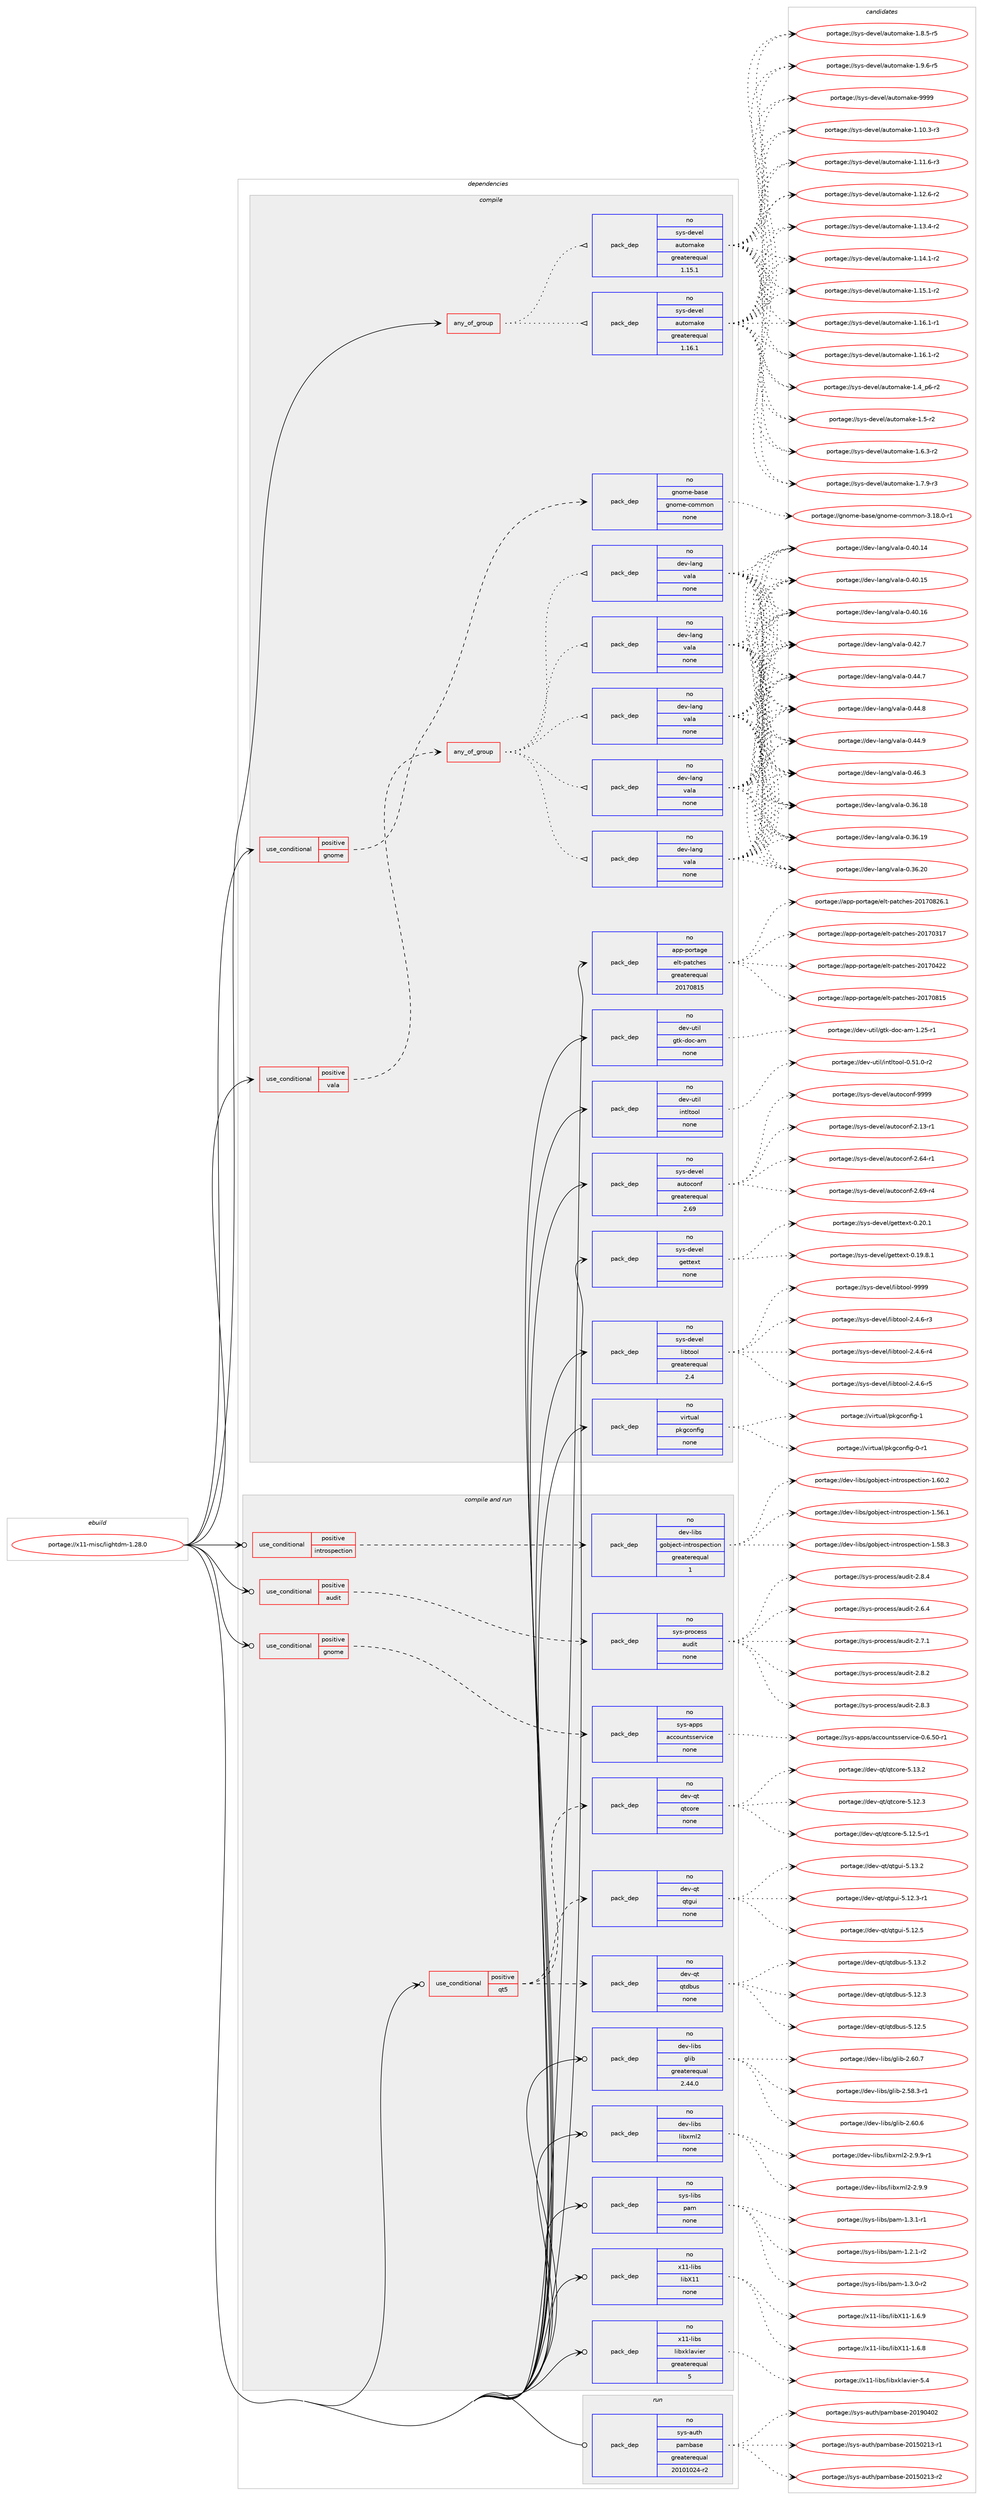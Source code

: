 digraph prolog {

# *************
# Graph options
# *************

newrank=true;
concentrate=true;
compound=true;
graph [rankdir=LR,fontname=Helvetica,fontsize=10,ranksep=1.5];#, ranksep=2.5, nodesep=0.2];
edge  [arrowhead=vee];
node  [fontname=Helvetica,fontsize=10];

# **********
# The ebuild
# **********

subgraph cluster_leftcol {
color=gray;
rank=same;
label=<<i>ebuild</i>>;
id [label="portage://x11-misc/lightdm-1.28.0", color=red, width=4, href="../x11-misc/lightdm-1.28.0.svg"];
}

# ****************
# The dependencies
# ****************

subgraph cluster_midcol {
color=gray;
label=<<i>dependencies</i>>;
subgraph cluster_compile {
fillcolor="#eeeeee";
style=filled;
label=<<i>compile</i>>;
subgraph any7865 {
dependency452770 [label=<<TABLE BORDER="0" CELLBORDER="1" CELLSPACING="0" CELLPADDING="4"><TR><TD CELLPADDING="10">any_of_group</TD></TR></TABLE>>, shape=none, color=red];subgraph pack336244 {
dependency452771 [label=<<TABLE BORDER="0" CELLBORDER="1" CELLSPACING="0" CELLPADDING="4" WIDTH="220"><TR><TD ROWSPAN="6" CELLPADDING="30">pack_dep</TD></TR><TR><TD WIDTH="110">no</TD></TR><TR><TD>sys-devel</TD></TR><TR><TD>automake</TD></TR><TR><TD>greaterequal</TD></TR><TR><TD>1.16.1</TD></TR></TABLE>>, shape=none, color=blue];
}
dependency452770:e -> dependency452771:w [weight=20,style="dotted",arrowhead="oinv"];
subgraph pack336245 {
dependency452772 [label=<<TABLE BORDER="0" CELLBORDER="1" CELLSPACING="0" CELLPADDING="4" WIDTH="220"><TR><TD ROWSPAN="6" CELLPADDING="30">pack_dep</TD></TR><TR><TD WIDTH="110">no</TD></TR><TR><TD>sys-devel</TD></TR><TR><TD>automake</TD></TR><TR><TD>greaterequal</TD></TR><TR><TD>1.15.1</TD></TR></TABLE>>, shape=none, color=blue];
}
dependency452770:e -> dependency452772:w [weight=20,style="dotted",arrowhead="oinv"];
}
id:e -> dependency452770:w [weight=20,style="solid",arrowhead="vee"];
subgraph cond108370 {
dependency452773 [label=<<TABLE BORDER="0" CELLBORDER="1" CELLSPACING="0" CELLPADDING="4"><TR><TD ROWSPAN="3" CELLPADDING="10">use_conditional</TD></TR><TR><TD>positive</TD></TR><TR><TD>gnome</TD></TR></TABLE>>, shape=none, color=red];
subgraph pack336246 {
dependency452774 [label=<<TABLE BORDER="0" CELLBORDER="1" CELLSPACING="0" CELLPADDING="4" WIDTH="220"><TR><TD ROWSPAN="6" CELLPADDING="30">pack_dep</TD></TR><TR><TD WIDTH="110">no</TD></TR><TR><TD>gnome-base</TD></TR><TR><TD>gnome-common</TD></TR><TR><TD>none</TD></TR><TR><TD></TD></TR></TABLE>>, shape=none, color=blue];
}
dependency452773:e -> dependency452774:w [weight=20,style="dashed",arrowhead="vee"];
}
id:e -> dependency452773:w [weight=20,style="solid",arrowhead="vee"];
subgraph cond108371 {
dependency452775 [label=<<TABLE BORDER="0" CELLBORDER="1" CELLSPACING="0" CELLPADDING="4"><TR><TD ROWSPAN="3" CELLPADDING="10">use_conditional</TD></TR><TR><TD>positive</TD></TR><TR><TD>vala</TD></TR></TABLE>>, shape=none, color=red];
subgraph any7866 {
dependency452776 [label=<<TABLE BORDER="0" CELLBORDER="1" CELLSPACING="0" CELLPADDING="4"><TR><TD CELLPADDING="10">any_of_group</TD></TR></TABLE>>, shape=none, color=red];subgraph pack336247 {
dependency452777 [label=<<TABLE BORDER="0" CELLBORDER="1" CELLSPACING="0" CELLPADDING="4" WIDTH="220"><TR><TD ROWSPAN="6" CELLPADDING="30">pack_dep</TD></TR><TR><TD WIDTH="110">no</TD></TR><TR><TD>dev-lang</TD></TR><TR><TD>vala</TD></TR><TR><TD>none</TD></TR><TR><TD></TD></TR></TABLE>>, shape=none, color=blue];
}
dependency452776:e -> dependency452777:w [weight=20,style="dotted",arrowhead="oinv"];
subgraph pack336248 {
dependency452778 [label=<<TABLE BORDER="0" CELLBORDER="1" CELLSPACING="0" CELLPADDING="4" WIDTH="220"><TR><TD ROWSPAN="6" CELLPADDING="30">pack_dep</TD></TR><TR><TD WIDTH="110">no</TD></TR><TR><TD>dev-lang</TD></TR><TR><TD>vala</TD></TR><TR><TD>none</TD></TR><TR><TD></TD></TR></TABLE>>, shape=none, color=blue];
}
dependency452776:e -> dependency452778:w [weight=20,style="dotted",arrowhead="oinv"];
subgraph pack336249 {
dependency452779 [label=<<TABLE BORDER="0" CELLBORDER="1" CELLSPACING="0" CELLPADDING="4" WIDTH="220"><TR><TD ROWSPAN="6" CELLPADDING="30">pack_dep</TD></TR><TR><TD WIDTH="110">no</TD></TR><TR><TD>dev-lang</TD></TR><TR><TD>vala</TD></TR><TR><TD>none</TD></TR><TR><TD></TD></TR></TABLE>>, shape=none, color=blue];
}
dependency452776:e -> dependency452779:w [weight=20,style="dotted",arrowhead="oinv"];
subgraph pack336250 {
dependency452780 [label=<<TABLE BORDER="0" CELLBORDER="1" CELLSPACING="0" CELLPADDING="4" WIDTH="220"><TR><TD ROWSPAN="6" CELLPADDING="30">pack_dep</TD></TR><TR><TD WIDTH="110">no</TD></TR><TR><TD>dev-lang</TD></TR><TR><TD>vala</TD></TR><TR><TD>none</TD></TR><TR><TD></TD></TR></TABLE>>, shape=none, color=blue];
}
dependency452776:e -> dependency452780:w [weight=20,style="dotted",arrowhead="oinv"];
subgraph pack336251 {
dependency452781 [label=<<TABLE BORDER="0" CELLBORDER="1" CELLSPACING="0" CELLPADDING="4" WIDTH="220"><TR><TD ROWSPAN="6" CELLPADDING="30">pack_dep</TD></TR><TR><TD WIDTH="110">no</TD></TR><TR><TD>dev-lang</TD></TR><TR><TD>vala</TD></TR><TR><TD>none</TD></TR><TR><TD></TD></TR></TABLE>>, shape=none, color=blue];
}
dependency452776:e -> dependency452781:w [weight=20,style="dotted",arrowhead="oinv"];
}
dependency452775:e -> dependency452776:w [weight=20,style="dashed",arrowhead="vee"];
}
id:e -> dependency452775:w [weight=20,style="solid",arrowhead="vee"];
subgraph pack336252 {
dependency452782 [label=<<TABLE BORDER="0" CELLBORDER="1" CELLSPACING="0" CELLPADDING="4" WIDTH="220"><TR><TD ROWSPAN="6" CELLPADDING="30">pack_dep</TD></TR><TR><TD WIDTH="110">no</TD></TR><TR><TD>app-portage</TD></TR><TR><TD>elt-patches</TD></TR><TR><TD>greaterequal</TD></TR><TR><TD>20170815</TD></TR></TABLE>>, shape=none, color=blue];
}
id:e -> dependency452782:w [weight=20,style="solid",arrowhead="vee"];
subgraph pack336253 {
dependency452783 [label=<<TABLE BORDER="0" CELLBORDER="1" CELLSPACING="0" CELLPADDING="4" WIDTH="220"><TR><TD ROWSPAN="6" CELLPADDING="30">pack_dep</TD></TR><TR><TD WIDTH="110">no</TD></TR><TR><TD>dev-util</TD></TR><TR><TD>gtk-doc-am</TD></TR><TR><TD>none</TD></TR><TR><TD></TD></TR></TABLE>>, shape=none, color=blue];
}
id:e -> dependency452783:w [weight=20,style="solid",arrowhead="vee"];
subgraph pack336254 {
dependency452784 [label=<<TABLE BORDER="0" CELLBORDER="1" CELLSPACING="0" CELLPADDING="4" WIDTH="220"><TR><TD ROWSPAN="6" CELLPADDING="30">pack_dep</TD></TR><TR><TD WIDTH="110">no</TD></TR><TR><TD>dev-util</TD></TR><TR><TD>intltool</TD></TR><TR><TD>none</TD></TR><TR><TD></TD></TR></TABLE>>, shape=none, color=blue];
}
id:e -> dependency452784:w [weight=20,style="solid",arrowhead="vee"];
subgraph pack336255 {
dependency452785 [label=<<TABLE BORDER="0" CELLBORDER="1" CELLSPACING="0" CELLPADDING="4" WIDTH="220"><TR><TD ROWSPAN="6" CELLPADDING="30">pack_dep</TD></TR><TR><TD WIDTH="110">no</TD></TR><TR><TD>sys-devel</TD></TR><TR><TD>autoconf</TD></TR><TR><TD>greaterequal</TD></TR><TR><TD>2.69</TD></TR></TABLE>>, shape=none, color=blue];
}
id:e -> dependency452785:w [weight=20,style="solid",arrowhead="vee"];
subgraph pack336256 {
dependency452786 [label=<<TABLE BORDER="0" CELLBORDER="1" CELLSPACING="0" CELLPADDING="4" WIDTH="220"><TR><TD ROWSPAN="6" CELLPADDING="30">pack_dep</TD></TR><TR><TD WIDTH="110">no</TD></TR><TR><TD>sys-devel</TD></TR><TR><TD>gettext</TD></TR><TR><TD>none</TD></TR><TR><TD></TD></TR></TABLE>>, shape=none, color=blue];
}
id:e -> dependency452786:w [weight=20,style="solid",arrowhead="vee"];
subgraph pack336257 {
dependency452787 [label=<<TABLE BORDER="0" CELLBORDER="1" CELLSPACING="0" CELLPADDING="4" WIDTH="220"><TR><TD ROWSPAN="6" CELLPADDING="30">pack_dep</TD></TR><TR><TD WIDTH="110">no</TD></TR><TR><TD>sys-devel</TD></TR><TR><TD>libtool</TD></TR><TR><TD>greaterequal</TD></TR><TR><TD>2.4</TD></TR></TABLE>>, shape=none, color=blue];
}
id:e -> dependency452787:w [weight=20,style="solid",arrowhead="vee"];
subgraph pack336258 {
dependency452788 [label=<<TABLE BORDER="0" CELLBORDER="1" CELLSPACING="0" CELLPADDING="4" WIDTH="220"><TR><TD ROWSPAN="6" CELLPADDING="30">pack_dep</TD></TR><TR><TD WIDTH="110">no</TD></TR><TR><TD>virtual</TD></TR><TR><TD>pkgconfig</TD></TR><TR><TD>none</TD></TR><TR><TD></TD></TR></TABLE>>, shape=none, color=blue];
}
id:e -> dependency452788:w [weight=20,style="solid",arrowhead="vee"];
}
subgraph cluster_compileandrun {
fillcolor="#eeeeee";
style=filled;
label=<<i>compile and run</i>>;
subgraph cond108372 {
dependency452789 [label=<<TABLE BORDER="0" CELLBORDER="1" CELLSPACING="0" CELLPADDING="4"><TR><TD ROWSPAN="3" CELLPADDING="10">use_conditional</TD></TR><TR><TD>positive</TD></TR><TR><TD>audit</TD></TR></TABLE>>, shape=none, color=red];
subgraph pack336259 {
dependency452790 [label=<<TABLE BORDER="0" CELLBORDER="1" CELLSPACING="0" CELLPADDING="4" WIDTH="220"><TR><TD ROWSPAN="6" CELLPADDING="30">pack_dep</TD></TR><TR><TD WIDTH="110">no</TD></TR><TR><TD>sys-process</TD></TR><TR><TD>audit</TD></TR><TR><TD>none</TD></TR><TR><TD></TD></TR></TABLE>>, shape=none, color=blue];
}
dependency452789:e -> dependency452790:w [weight=20,style="dashed",arrowhead="vee"];
}
id:e -> dependency452789:w [weight=20,style="solid",arrowhead="odotvee"];
subgraph cond108373 {
dependency452791 [label=<<TABLE BORDER="0" CELLBORDER="1" CELLSPACING="0" CELLPADDING="4"><TR><TD ROWSPAN="3" CELLPADDING="10">use_conditional</TD></TR><TR><TD>positive</TD></TR><TR><TD>gnome</TD></TR></TABLE>>, shape=none, color=red];
subgraph pack336260 {
dependency452792 [label=<<TABLE BORDER="0" CELLBORDER="1" CELLSPACING="0" CELLPADDING="4" WIDTH="220"><TR><TD ROWSPAN="6" CELLPADDING="30">pack_dep</TD></TR><TR><TD WIDTH="110">no</TD></TR><TR><TD>sys-apps</TD></TR><TR><TD>accountsservice</TD></TR><TR><TD>none</TD></TR><TR><TD></TD></TR></TABLE>>, shape=none, color=blue];
}
dependency452791:e -> dependency452792:w [weight=20,style="dashed",arrowhead="vee"];
}
id:e -> dependency452791:w [weight=20,style="solid",arrowhead="odotvee"];
subgraph cond108374 {
dependency452793 [label=<<TABLE BORDER="0" CELLBORDER="1" CELLSPACING="0" CELLPADDING="4"><TR><TD ROWSPAN="3" CELLPADDING="10">use_conditional</TD></TR><TR><TD>positive</TD></TR><TR><TD>introspection</TD></TR></TABLE>>, shape=none, color=red];
subgraph pack336261 {
dependency452794 [label=<<TABLE BORDER="0" CELLBORDER="1" CELLSPACING="0" CELLPADDING="4" WIDTH="220"><TR><TD ROWSPAN="6" CELLPADDING="30">pack_dep</TD></TR><TR><TD WIDTH="110">no</TD></TR><TR><TD>dev-libs</TD></TR><TR><TD>gobject-introspection</TD></TR><TR><TD>greaterequal</TD></TR><TR><TD>1</TD></TR></TABLE>>, shape=none, color=blue];
}
dependency452793:e -> dependency452794:w [weight=20,style="dashed",arrowhead="vee"];
}
id:e -> dependency452793:w [weight=20,style="solid",arrowhead="odotvee"];
subgraph cond108375 {
dependency452795 [label=<<TABLE BORDER="0" CELLBORDER="1" CELLSPACING="0" CELLPADDING="4"><TR><TD ROWSPAN="3" CELLPADDING="10">use_conditional</TD></TR><TR><TD>positive</TD></TR><TR><TD>qt5</TD></TR></TABLE>>, shape=none, color=red];
subgraph pack336262 {
dependency452796 [label=<<TABLE BORDER="0" CELLBORDER="1" CELLSPACING="0" CELLPADDING="4" WIDTH="220"><TR><TD ROWSPAN="6" CELLPADDING="30">pack_dep</TD></TR><TR><TD WIDTH="110">no</TD></TR><TR><TD>dev-qt</TD></TR><TR><TD>qtcore</TD></TR><TR><TD>none</TD></TR><TR><TD></TD></TR></TABLE>>, shape=none, color=blue];
}
dependency452795:e -> dependency452796:w [weight=20,style="dashed",arrowhead="vee"];
subgraph pack336263 {
dependency452797 [label=<<TABLE BORDER="0" CELLBORDER="1" CELLSPACING="0" CELLPADDING="4" WIDTH="220"><TR><TD ROWSPAN="6" CELLPADDING="30">pack_dep</TD></TR><TR><TD WIDTH="110">no</TD></TR><TR><TD>dev-qt</TD></TR><TR><TD>qtdbus</TD></TR><TR><TD>none</TD></TR><TR><TD></TD></TR></TABLE>>, shape=none, color=blue];
}
dependency452795:e -> dependency452797:w [weight=20,style="dashed",arrowhead="vee"];
subgraph pack336264 {
dependency452798 [label=<<TABLE BORDER="0" CELLBORDER="1" CELLSPACING="0" CELLPADDING="4" WIDTH="220"><TR><TD ROWSPAN="6" CELLPADDING="30">pack_dep</TD></TR><TR><TD WIDTH="110">no</TD></TR><TR><TD>dev-qt</TD></TR><TR><TD>qtgui</TD></TR><TR><TD>none</TD></TR><TR><TD></TD></TR></TABLE>>, shape=none, color=blue];
}
dependency452795:e -> dependency452798:w [weight=20,style="dashed",arrowhead="vee"];
}
id:e -> dependency452795:w [weight=20,style="solid",arrowhead="odotvee"];
subgraph pack336265 {
dependency452799 [label=<<TABLE BORDER="0" CELLBORDER="1" CELLSPACING="0" CELLPADDING="4" WIDTH="220"><TR><TD ROWSPAN="6" CELLPADDING="30">pack_dep</TD></TR><TR><TD WIDTH="110">no</TD></TR><TR><TD>dev-libs</TD></TR><TR><TD>glib</TD></TR><TR><TD>greaterequal</TD></TR><TR><TD>2.44.0</TD></TR></TABLE>>, shape=none, color=blue];
}
id:e -> dependency452799:w [weight=20,style="solid",arrowhead="odotvee"];
subgraph pack336266 {
dependency452800 [label=<<TABLE BORDER="0" CELLBORDER="1" CELLSPACING="0" CELLPADDING="4" WIDTH="220"><TR><TD ROWSPAN="6" CELLPADDING="30">pack_dep</TD></TR><TR><TD WIDTH="110">no</TD></TR><TR><TD>dev-libs</TD></TR><TR><TD>libxml2</TD></TR><TR><TD>none</TD></TR><TR><TD></TD></TR></TABLE>>, shape=none, color=blue];
}
id:e -> dependency452800:w [weight=20,style="solid",arrowhead="odotvee"];
subgraph pack336267 {
dependency452801 [label=<<TABLE BORDER="0" CELLBORDER="1" CELLSPACING="0" CELLPADDING="4" WIDTH="220"><TR><TD ROWSPAN="6" CELLPADDING="30">pack_dep</TD></TR><TR><TD WIDTH="110">no</TD></TR><TR><TD>sys-libs</TD></TR><TR><TD>pam</TD></TR><TR><TD>none</TD></TR><TR><TD></TD></TR></TABLE>>, shape=none, color=blue];
}
id:e -> dependency452801:w [weight=20,style="solid",arrowhead="odotvee"];
subgraph pack336268 {
dependency452802 [label=<<TABLE BORDER="0" CELLBORDER="1" CELLSPACING="0" CELLPADDING="4" WIDTH="220"><TR><TD ROWSPAN="6" CELLPADDING="30">pack_dep</TD></TR><TR><TD WIDTH="110">no</TD></TR><TR><TD>x11-libs</TD></TR><TR><TD>libX11</TD></TR><TR><TD>none</TD></TR><TR><TD></TD></TR></TABLE>>, shape=none, color=blue];
}
id:e -> dependency452802:w [weight=20,style="solid",arrowhead="odotvee"];
subgraph pack336269 {
dependency452803 [label=<<TABLE BORDER="0" CELLBORDER="1" CELLSPACING="0" CELLPADDING="4" WIDTH="220"><TR><TD ROWSPAN="6" CELLPADDING="30">pack_dep</TD></TR><TR><TD WIDTH="110">no</TD></TR><TR><TD>x11-libs</TD></TR><TR><TD>libxklavier</TD></TR><TR><TD>greaterequal</TD></TR><TR><TD>5</TD></TR></TABLE>>, shape=none, color=blue];
}
id:e -> dependency452803:w [weight=20,style="solid",arrowhead="odotvee"];
}
subgraph cluster_run {
fillcolor="#eeeeee";
style=filled;
label=<<i>run</i>>;
subgraph pack336270 {
dependency452804 [label=<<TABLE BORDER="0" CELLBORDER="1" CELLSPACING="0" CELLPADDING="4" WIDTH="220"><TR><TD ROWSPAN="6" CELLPADDING="30">pack_dep</TD></TR><TR><TD WIDTH="110">no</TD></TR><TR><TD>sys-auth</TD></TR><TR><TD>pambase</TD></TR><TR><TD>greaterequal</TD></TR><TR><TD>20101024-r2</TD></TR></TABLE>>, shape=none, color=blue];
}
id:e -> dependency452804:w [weight=20,style="solid",arrowhead="odot"];
}
}

# **************
# The candidates
# **************

subgraph cluster_choices {
rank=same;
color=gray;
label=<<i>candidates</i>>;

subgraph choice336244 {
color=black;
nodesep=1;
choiceportage11512111545100101118101108479711711611110997107101454946494846514511451 [label="portage://sys-devel/automake-1.10.3-r3", color=red, width=4,href="../sys-devel/automake-1.10.3-r3.svg"];
choiceportage11512111545100101118101108479711711611110997107101454946494946544511451 [label="portage://sys-devel/automake-1.11.6-r3", color=red, width=4,href="../sys-devel/automake-1.11.6-r3.svg"];
choiceportage11512111545100101118101108479711711611110997107101454946495046544511450 [label="portage://sys-devel/automake-1.12.6-r2", color=red, width=4,href="../sys-devel/automake-1.12.6-r2.svg"];
choiceportage11512111545100101118101108479711711611110997107101454946495146524511450 [label="portage://sys-devel/automake-1.13.4-r2", color=red, width=4,href="../sys-devel/automake-1.13.4-r2.svg"];
choiceportage11512111545100101118101108479711711611110997107101454946495246494511450 [label="portage://sys-devel/automake-1.14.1-r2", color=red, width=4,href="../sys-devel/automake-1.14.1-r2.svg"];
choiceportage11512111545100101118101108479711711611110997107101454946495346494511450 [label="portage://sys-devel/automake-1.15.1-r2", color=red, width=4,href="../sys-devel/automake-1.15.1-r2.svg"];
choiceportage11512111545100101118101108479711711611110997107101454946495446494511449 [label="portage://sys-devel/automake-1.16.1-r1", color=red, width=4,href="../sys-devel/automake-1.16.1-r1.svg"];
choiceportage11512111545100101118101108479711711611110997107101454946495446494511450 [label="portage://sys-devel/automake-1.16.1-r2", color=red, width=4,href="../sys-devel/automake-1.16.1-r2.svg"];
choiceportage115121115451001011181011084797117116111109971071014549465295112544511450 [label="portage://sys-devel/automake-1.4_p6-r2", color=red, width=4,href="../sys-devel/automake-1.4_p6-r2.svg"];
choiceportage11512111545100101118101108479711711611110997107101454946534511450 [label="portage://sys-devel/automake-1.5-r2", color=red, width=4,href="../sys-devel/automake-1.5-r2.svg"];
choiceportage115121115451001011181011084797117116111109971071014549465446514511450 [label="portage://sys-devel/automake-1.6.3-r2", color=red, width=4,href="../sys-devel/automake-1.6.3-r2.svg"];
choiceportage115121115451001011181011084797117116111109971071014549465546574511451 [label="portage://sys-devel/automake-1.7.9-r3", color=red, width=4,href="../sys-devel/automake-1.7.9-r3.svg"];
choiceportage115121115451001011181011084797117116111109971071014549465646534511453 [label="portage://sys-devel/automake-1.8.5-r5", color=red, width=4,href="../sys-devel/automake-1.8.5-r5.svg"];
choiceportage115121115451001011181011084797117116111109971071014549465746544511453 [label="portage://sys-devel/automake-1.9.6-r5", color=red, width=4,href="../sys-devel/automake-1.9.6-r5.svg"];
choiceportage115121115451001011181011084797117116111109971071014557575757 [label="portage://sys-devel/automake-9999", color=red, width=4,href="../sys-devel/automake-9999.svg"];
dependency452771:e -> choiceportage11512111545100101118101108479711711611110997107101454946494846514511451:w [style=dotted,weight="100"];
dependency452771:e -> choiceportage11512111545100101118101108479711711611110997107101454946494946544511451:w [style=dotted,weight="100"];
dependency452771:e -> choiceportage11512111545100101118101108479711711611110997107101454946495046544511450:w [style=dotted,weight="100"];
dependency452771:e -> choiceportage11512111545100101118101108479711711611110997107101454946495146524511450:w [style=dotted,weight="100"];
dependency452771:e -> choiceportage11512111545100101118101108479711711611110997107101454946495246494511450:w [style=dotted,weight="100"];
dependency452771:e -> choiceportage11512111545100101118101108479711711611110997107101454946495346494511450:w [style=dotted,weight="100"];
dependency452771:e -> choiceportage11512111545100101118101108479711711611110997107101454946495446494511449:w [style=dotted,weight="100"];
dependency452771:e -> choiceportage11512111545100101118101108479711711611110997107101454946495446494511450:w [style=dotted,weight="100"];
dependency452771:e -> choiceportage115121115451001011181011084797117116111109971071014549465295112544511450:w [style=dotted,weight="100"];
dependency452771:e -> choiceportage11512111545100101118101108479711711611110997107101454946534511450:w [style=dotted,weight="100"];
dependency452771:e -> choiceportage115121115451001011181011084797117116111109971071014549465446514511450:w [style=dotted,weight="100"];
dependency452771:e -> choiceportage115121115451001011181011084797117116111109971071014549465546574511451:w [style=dotted,weight="100"];
dependency452771:e -> choiceportage115121115451001011181011084797117116111109971071014549465646534511453:w [style=dotted,weight="100"];
dependency452771:e -> choiceportage115121115451001011181011084797117116111109971071014549465746544511453:w [style=dotted,weight="100"];
dependency452771:e -> choiceportage115121115451001011181011084797117116111109971071014557575757:w [style=dotted,weight="100"];
}
subgraph choice336245 {
color=black;
nodesep=1;
choiceportage11512111545100101118101108479711711611110997107101454946494846514511451 [label="portage://sys-devel/automake-1.10.3-r3", color=red, width=4,href="../sys-devel/automake-1.10.3-r3.svg"];
choiceportage11512111545100101118101108479711711611110997107101454946494946544511451 [label="portage://sys-devel/automake-1.11.6-r3", color=red, width=4,href="../sys-devel/automake-1.11.6-r3.svg"];
choiceportage11512111545100101118101108479711711611110997107101454946495046544511450 [label="portage://sys-devel/automake-1.12.6-r2", color=red, width=4,href="../sys-devel/automake-1.12.6-r2.svg"];
choiceportage11512111545100101118101108479711711611110997107101454946495146524511450 [label="portage://sys-devel/automake-1.13.4-r2", color=red, width=4,href="../sys-devel/automake-1.13.4-r2.svg"];
choiceportage11512111545100101118101108479711711611110997107101454946495246494511450 [label="portage://sys-devel/automake-1.14.1-r2", color=red, width=4,href="../sys-devel/automake-1.14.1-r2.svg"];
choiceportage11512111545100101118101108479711711611110997107101454946495346494511450 [label="portage://sys-devel/automake-1.15.1-r2", color=red, width=4,href="../sys-devel/automake-1.15.1-r2.svg"];
choiceportage11512111545100101118101108479711711611110997107101454946495446494511449 [label="portage://sys-devel/automake-1.16.1-r1", color=red, width=4,href="../sys-devel/automake-1.16.1-r1.svg"];
choiceportage11512111545100101118101108479711711611110997107101454946495446494511450 [label="portage://sys-devel/automake-1.16.1-r2", color=red, width=4,href="../sys-devel/automake-1.16.1-r2.svg"];
choiceportage115121115451001011181011084797117116111109971071014549465295112544511450 [label="portage://sys-devel/automake-1.4_p6-r2", color=red, width=4,href="../sys-devel/automake-1.4_p6-r2.svg"];
choiceportage11512111545100101118101108479711711611110997107101454946534511450 [label="portage://sys-devel/automake-1.5-r2", color=red, width=4,href="../sys-devel/automake-1.5-r2.svg"];
choiceportage115121115451001011181011084797117116111109971071014549465446514511450 [label="portage://sys-devel/automake-1.6.3-r2", color=red, width=4,href="../sys-devel/automake-1.6.3-r2.svg"];
choiceportage115121115451001011181011084797117116111109971071014549465546574511451 [label="portage://sys-devel/automake-1.7.9-r3", color=red, width=4,href="../sys-devel/automake-1.7.9-r3.svg"];
choiceportage115121115451001011181011084797117116111109971071014549465646534511453 [label="portage://sys-devel/automake-1.8.5-r5", color=red, width=4,href="../sys-devel/automake-1.8.5-r5.svg"];
choiceportage115121115451001011181011084797117116111109971071014549465746544511453 [label="portage://sys-devel/automake-1.9.6-r5", color=red, width=4,href="../sys-devel/automake-1.9.6-r5.svg"];
choiceportage115121115451001011181011084797117116111109971071014557575757 [label="portage://sys-devel/automake-9999", color=red, width=4,href="../sys-devel/automake-9999.svg"];
dependency452772:e -> choiceportage11512111545100101118101108479711711611110997107101454946494846514511451:w [style=dotted,weight="100"];
dependency452772:e -> choiceportage11512111545100101118101108479711711611110997107101454946494946544511451:w [style=dotted,weight="100"];
dependency452772:e -> choiceportage11512111545100101118101108479711711611110997107101454946495046544511450:w [style=dotted,weight="100"];
dependency452772:e -> choiceportage11512111545100101118101108479711711611110997107101454946495146524511450:w [style=dotted,weight="100"];
dependency452772:e -> choiceportage11512111545100101118101108479711711611110997107101454946495246494511450:w [style=dotted,weight="100"];
dependency452772:e -> choiceportage11512111545100101118101108479711711611110997107101454946495346494511450:w [style=dotted,weight="100"];
dependency452772:e -> choiceportage11512111545100101118101108479711711611110997107101454946495446494511449:w [style=dotted,weight="100"];
dependency452772:e -> choiceportage11512111545100101118101108479711711611110997107101454946495446494511450:w [style=dotted,weight="100"];
dependency452772:e -> choiceportage115121115451001011181011084797117116111109971071014549465295112544511450:w [style=dotted,weight="100"];
dependency452772:e -> choiceportage11512111545100101118101108479711711611110997107101454946534511450:w [style=dotted,weight="100"];
dependency452772:e -> choiceportage115121115451001011181011084797117116111109971071014549465446514511450:w [style=dotted,weight="100"];
dependency452772:e -> choiceportage115121115451001011181011084797117116111109971071014549465546574511451:w [style=dotted,weight="100"];
dependency452772:e -> choiceportage115121115451001011181011084797117116111109971071014549465646534511453:w [style=dotted,weight="100"];
dependency452772:e -> choiceportage115121115451001011181011084797117116111109971071014549465746544511453:w [style=dotted,weight="100"];
dependency452772:e -> choiceportage115121115451001011181011084797117116111109971071014557575757:w [style=dotted,weight="100"];
}
subgraph choice336246 {
color=black;
nodesep=1;
choiceportage103110111109101459897115101471031101111091014599111109109111110455146495646484511449 [label="portage://gnome-base/gnome-common-3.18.0-r1", color=red, width=4,href="../gnome-base/gnome-common-3.18.0-r1.svg"];
dependency452774:e -> choiceportage103110111109101459897115101471031101111091014599111109109111110455146495646484511449:w [style=dotted,weight="100"];
}
subgraph choice336247 {
color=black;
nodesep=1;
choiceportage10010111845108971101034711897108974548465154464956 [label="portage://dev-lang/vala-0.36.18", color=red, width=4,href="../dev-lang/vala-0.36.18.svg"];
choiceportage10010111845108971101034711897108974548465154464957 [label="portage://dev-lang/vala-0.36.19", color=red, width=4,href="../dev-lang/vala-0.36.19.svg"];
choiceportage10010111845108971101034711897108974548465154465048 [label="portage://dev-lang/vala-0.36.20", color=red, width=4,href="../dev-lang/vala-0.36.20.svg"];
choiceportage10010111845108971101034711897108974548465248464952 [label="portage://dev-lang/vala-0.40.14", color=red, width=4,href="../dev-lang/vala-0.40.14.svg"];
choiceportage10010111845108971101034711897108974548465248464953 [label="portage://dev-lang/vala-0.40.15", color=red, width=4,href="../dev-lang/vala-0.40.15.svg"];
choiceportage10010111845108971101034711897108974548465248464954 [label="portage://dev-lang/vala-0.40.16", color=red, width=4,href="../dev-lang/vala-0.40.16.svg"];
choiceportage100101118451089711010347118971089745484652504655 [label="portage://dev-lang/vala-0.42.7", color=red, width=4,href="../dev-lang/vala-0.42.7.svg"];
choiceportage100101118451089711010347118971089745484652524655 [label="portage://dev-lang/vala-0.44.7", color=red, width=4,href="../dev-lang/vala-0.44.7.svg"];
choiceportage100101118451089711010347118971089745484652524656 [label="portage://dev-lang/vala-0.44.8", color=red, width=4,href="../dev-lang/vala-0.44.8.svg"];
choiceportage100101118451089711010347118971089745484652524657 [label="portage://dev-lang/vala-0.44.9", color=red, width=4,href="../dev-lang/vala-0.44.9.svg"];
choiceportage100101118451089711010347118971089745484652544651 [label="portage://dev-lang/vala-0.46.3", color=red, width=4,href="../dev-lang/vala-0.46.3.svg"];
dependency452777:e -> choiceportage10010111845108971101034711897108974548465154464956:w [style=dotted,weight="100"];
dependency452777:e -> choiceportage10010111845108971101034711897108974548465154464957:w [style=dotted,weight="100"];
dependency452777:e -> choiceportage10010111845108971101034711897108974548465154465048:w [style=dotted,weight="100"];
dependency452777:e -> choiceportage10010111845108971101034711897108974548465248464952:w [style=dotted,weight="100"];
dependency452777:e -> choiceportage10010111845108971101034711897108974548465248464953:w [style=dotted,weight="100"];
dependency452777:e -> choiceportage10010111845108971101034711897108974548465248464954:w [style=dotted,weight="100"];
dependency452777:e -> choiceportage100101118451089711010347118971089745484652504655:w [style=dotted,weight="100"];
dependency452777:e -> choiceportage100101118451089711010347118971089745484652524655:w [style=dotted,weight="100"];
dependency452777:e -> choiceportage100101118451089711010347118971089745484652524656:w [style=dotted,weight="100"];
dependency452777:e -> choiceportage100101118451089711010347118971089745484652524657:w [style=dotted,weight="100"];
dependency452777:e -> choiceportage100101118451089711010347118971089745484652544651:w [style=dotted,weight="100"];
}
subgraph choice336248 {
color=black;
nodesep=1;
choiceportage10010111845108971101034711897108974548465154464956 [label="portage://dev-lang/vala-0.36.18", color=red, width=4,href="../dev-lang/vala-0.36.18.svg"];
choiceportage10010111845108971101034711897108974548465154464957 [label="portage://dev-lang/vala-0.36.19", color=red, width=4,href="../dev-lang/vala-0.36.19.svg"];
choiceportage10010111845108971101034711897108974548465154465048 [label="portage://dev-lang/vala-0.36.20", color=red, width=4,href="../dev-lang/vala-0.36.20.svg"];
choiceportage10010111845108971101034711897108974548465248464952 [label="portage://dev-lang/vala-0.40.14", color=red, width=4,href="../dev-lang/vala-0.40.14.svg"];
choiceportage10010111845108971101034711897108974548465248464953 [label="portage://dev-lang/vala-0.40.15", color=red, width=4,href="../dev-lang/vala-0.40.15.svg"];
choiceportage10010111845108971101034711897108974548465248464954 [label="portage://dev-lang/vala-0.40.16", color=red, width=4,href="../dev-lang/vala-0.40.16.svg"];
choiceportage100101118451089711010347118971089745484652504655 [label="portage://dev-lang/vala-0.42.7", color=red, width=4,href="../dev-lang/vala-0.42.7.svg"];
choiceportage100101118451089711010347118971089745484652524655 [label="portage://dev-lang/vala-0.44.7", color=red, width=4,href="../dev-lang/vala-0.44.7.svg"];
choiceportage100101118451089711010347118971089745484652524656 [label="portage://dev-lang/vala-0.44.8", color=red, width=4,href="../dev-lang/vala-0.44.8.svg"];
choiceportage100101118451089711010347118971089745484652524657 [label="portage://dev-lang/vala-0.44.9", color=red, width=4,href="../dev-lang/vala-0.44.9.svg"];
choiceportage100101118451089711010347118971089745484652544651 [label="portage://dev-lang/vala-0.46.3", color=red, width=4,href="../dev-lang/vala-0.46.3.svg"];
dependency452778:e -> choiceportage10010111845108971101034711897108974548465154464956:w [style=dotted,weight="100"];
dependency452778:e -> choiceportage10010111845108971101034711897108974548465154464957:w [style=dotted,weight="100"];
dependency452778:e -> choiceportage10010111845108971101034711897108974548465154465048:w [style=dotted,weight="100"];
dependency452778:e -> choiceportage10010111845108971101034711897108974548465248464952:w [style=dotted,weight="100"];
dependency452778:e -> choiceportage10010111845108971101034711897108974548465248464953:w [style=dotted,weight="100"];
dependency452778:e -> choiceportage10010111845108971101034711897108974548465248464954:w [style=dotted,weight="100"];
dependency452778:e -> choiceportage100101118451089711010347118971089745484652504655:w [style=dotted,weight="100"];
dependency452778:e -> choiceportage100101118451089711010347118971089745484652524655:w [style=dotted,weight="100"];
dependency452778:e -> choiceportage100101118451089711010347118971089745484652524656:w [style=dotted,weight="100"];
dependency452778:e -> choiceportage100101118451089711010347118971089745484652524657:w [style=dotted,weight="100"];
dependency452778:e -> choiceportage100101118451089711010347118971089745484652544651:w [style=dotted,weight="100"];
}
subgraph choice336249 {
color=black;
nodesep=1;
choiceportage10010111845108971101034711897108974548465154464956 [label="portage://dev-lang/vala-0.36.18", color=red, width=4,href="../dev-lang/vala-0.36.18.svg"];
choiceportage10010111845108971101034711897108974548465154464957 [label="portage://dev-lang/vala-0.36.19", color=red, width=4,href="../dev-lang/vala-0.36.19.svg"];
choiceportage10010111845108971101034711897108974548465154465048 [label="portage://dev-lang/vala-0.36.20", color=red, width=4,href="../dev-lang/vala-0.36.20.svg"];
choiceportage10010111845108971101034711897108974548465248464952 [label="portage://dev-lang/vala-0.40.14", color=red, width=4,href="../dev-lang/vala-0.40.14.svg"];
choiceportage10010111845108971101034711897108974548465248464953 [label="portage://dev-lang/vala-0.40.15", color=red, width=4,href="../dev-lang/vala-0.40.15.svg"];
choiceportage10010111845108971101034711897108974548465248464954 [label="portage://dev-lang/vala-0.40.16", color=red, width=4,href="../dev-lang/vala-0.40.16.svg"];
choiceportage100101118451089711010347118971089745484652504655 [label="portage://dev-lang/vala-0.42.7", color=red, width=4,href="../dev-lang/vala-0.42.7.svg"];
choiceportage100101118451089711010347118971089745484652524655 [label="portage://dev-lang/vala-0.44.7", color=red, width=4,href="../dev-lang/vala-0.44.7.svg"];
choiceportage100101118451089711010347118971089745484652524656 [label="portage://dev-lang/vala-0.44.8", color=red, width=4,href="../dev-lang/vala-0.44.8.svg"];
choiceportage100101118451089711010347118971089745484652524657 [label="portage://dev-lang/vala-0.44.9", color=red, width=4,href="../dev-lang/vala-0.44.9.svg"];
choiceportage100101118451089711010347118971089745484652544651 [label="portage://dev-lang/vala-0.46.3", color=red, width=4,href="../dev-lang/vala-0.46.3.svg"];
dependency452779:e -> choiceportage10010111845108971101034711897108974548465154464956:w [style=dotted,weight="100"];
dependency452779:e -> choiceportage10010111845108971101034711897108974548465154464957:w [style=dotted,weight="100"];
dependency452779:e -> choiceportage10010111845108971101034711897108974548465154465048:w [style=dotted,weight="100"];
dependency452779:e -> choiceportage10010111845108971101034711897108974548465248464952:w [style=dotted,weight="100"];
dependency452779:e -> choiceportage10010111845108971101034711897108974548465248464953:w [style=dotted,weight="100"];
dependency452779:e -> choiceportage10010111845108971101034711897108974548465248464954:w [style=dotted,weight="100"];
dependency452779:e -> choiceportage100101118451089711010347118971089745484652504655:w [style=dotted,weight="100"];
dependency452779:e -> choiceportage100101118451089711010347118971089745484652524655:w [style=dotted,weight="100"];
dependency452779:e -> choiceportage100101118451089711010347118971089745484652524656:w [style=dotted,weight="100"];
dependency452779:e -> choiceportage100101118451089711010347118971089745484652524657:w [style=dotted,weight="100"];
dependency452779:e -> choiceportage100101118451089711010347118971089745484652544651:w [style=dotted,weight="100"];
}
subgraph choice336250 {
color=black;
nodesep=1;
choiceportage10010111845108971101034711897108974548465154464956 [label="portage://dev-lang/vala-0.36.18", color=red, width=4,href="../dev-lang/vala-0.36.18.svg"];
choiceportage10010111845108971101034711897108974548465154464957 [label="portage://dev-lang/vala-0.36.19", color=red, width=4,href="../dev-lang/vala-0.36.19.svg"];
choiceportage10010111845108971101034711897108974548465154465048 [label="portage://dev-lang/vala-0.36.20", color=red, width=4,href="../dev-lang/vala-0.36.20.svg"];
choiceportage10010111845108971101034711897108974548465248464952 [label="portage://dev-lang/vala-0.40.14", color=red, width=4,href="../dev-lang/vala-0.40.14.svg"];
choiceportage10010111845108971101034711897108974548465248464953 [label="portage://dev-lang/vala-0.40.15", color=red, width=4,href="../dev-lang/vala-0.40.15.svg"];
choiceportage10010111845108971101034711897108974548465248464954 [label="portage://dev-lang/vala-0.40.16", color=red, width=4,href="../dev-lang/vala-0.40.16.svg"];
choiceportage100101118451089711010347118971089745484652504655 [label="portage://dev-lang/vala-0.42.7", color=red, width=4,href="../dev-lang/vala-0.42.7.svg"];
choiceportage100101118451089711010347118971089745484652524655 [label="portage://dev-lang/vala-0.44.7", color=red, width=4,href="../dev-lang/vala-0.44.7.svg"];
choiceportage100101118451089711010347118971089745484652524656 [label="portage://dev-lang/vala-0.44.8", color=red, width=4,href="../dev-lang/vala-0.44.8.svg"];
choiceportage100101118451089711010347118971089745484652524657 [label="portage://dev-lang/vala-0.44.9", color=red, width=4,href="../dev-lang/vala-0.44.9.svg"];
choiceportage100101118451089711010347118971089745484652544651 [label="portage://dev-lang/vala-0.46.3", color=red, width=4,href="../dev-lang/vala-0.46.3.svg"];
dependency452780:e -> choiceportage10010111845108971101034711897108974548465154464956:w [style=dotted,weight="100"];
dependency452780:e -> choiceportage10010111845108971101034711897108974548465154464957:w [style=dotted,weight="100"];
dependency452780:e -> choiceportage10010111845108971101034711897108974548465154465048:w [style=dotted,weight="100"];
dependency452780:e -> choiceportage10010111845108971101034711897108974548465248464952:w [style=dotted,weight="100"];
dependency452780:e -> choiceportage10010111845108971101034711897108974548465248464953:w [style=dotted,weight="100"];
dependency452780:e -> choiceportage10010111845108971101034711897108974548465248464954:w [style=dotted,weight="100"];
dependency452780:e -> choiceportage100101118451089711010347118971089745484652504655:w [style=dotted,weight="100"];
dependency452780:e -> choiceportage100101118451089711010347118971089745484652524655:w [style=dotted,weight="100"];
dependency452780:e -> choiceportage100101118451089711010347118971089745484652524656:w [style=dotted,weight="100"];
dependency452780:e -> choiceportage100101118451089711010347118971089745484652524657:w [style=dotted,weight="100"];
dependency452780:e -> choiceportage100101118451089711010347118971089745484652544651:w [style=dotted,weight="100"];
}
subgraph choice336251 {
color=black;
nodesep=1;
choiceportage10010111845108971101034711897108974548465154464956 [label="portage://dev-lang/vala-0.36.18", color=red, width=4,href="../dev-lang/vala-0.36.18.svg"];
choiceportage10010111845108971101034711897108974548465154464957 [label="portage://dev-lang/vala-0.36.19", color=red, width=4,href="../dev-lang/vala-0.36.19.svg"];
choiceportage10010111845108971101034711897108974548465154465048 [label="portage://dev-lang/vala-0.36.20", color=red, width=4,href="../dev-lang/vala-0.36.20.svg"];
choiceportage10010111845108971101034711897108974548465248464952 [label="portage://dev-lang/vala-0.40.14", color=red, width=4,href="../dev-lang/vala-0.40.14.svg"];
choiceportage10010111845108971101034711897108974548465248464953 [label="portage://dev-lang/vala-0.40.15", color=red, width=4,href="../dev-lang/vala-0.40.15.svg"];
choiceportage10010111845108971101034711897108974548465248464954 [label="portage://dev-lang/vala-0.40.16", color=red, width=4,href="../dev-lang/vala-0.40.16.svg"];
choiceportage100101118451089711010347118971089745484652504655 [label="portage://dev-lang/vala-0.42.7", color=red, width=4,href="../dev-lang/vala-0.42.7.svg"];
choiceportage100101118451089711010347118971089745484652524655 [label="portage://dev-lang/vala-0.44.7", color=red, width=4,href="../dev-lang/vala-0.44.7.svg"];
choiceportage100101118451089711010347118971089745484652524656 [label="portage://dev-lang/vala-0.44.8", color=red, width=4,href="../dev-lang/vala-0.44.8.svg"];
choiceportage100101118451089711010347118971089745484652524657 [label="portage://dev-lang/vala-0.44.9", color=red, width=4,href="../dev-lang/vala-0.44.9.svg"];
choiceportage100101118451089711010347118971089745484652544651 [label="portage://dev-lang/vala-0.46.3", color=red, width=4,href="../dev-lang/vala-0.46.3.svg"];
dependency452781:e -> choiceportage10010111845108971101034711897108974548465154464956:w [style=dotted,weight="100"];
dependency452781:e -> choiceportage10010111845108971101034711897108974548465154464957:w [style=dotted,weight="100"];
dependency452781:e -> choiceportage10010111845108971101034711897108974548465154465048:w [style=dotted,weight="100"];
dependency452781:e -> choiceportage10010111845108971101034711897108974548465248464952:w [style=dotted,weight="100"];
dependency452781:e -> choiceportage10010111845108971101034711897108974548465248464953:w [style=dotted,weight="100"];
dependency452781:e -> choiceportage10010111845108971101034711897108974548465248464954:w [style=dotted,weight="100"];
dependency452781:e -> choiceportage100101118451089711010347118971089745484652504655:w [style=dotted,weight="100"];
dependency452781:e -> choiceportage100101118451089711010347118971089745484652524655:w [style=dotted,weight="100"];
dependency452781:e -> choiceportage100101118451089711010347118971089745484652524656:w [style=dotted,weight="100"];
dependency452781:e -> choiceportage100101118451089711010347118971089745484652524657:w [style=dotted,weight="100"];
dependency452781:e -> choiceportage100101118451089711010347118971089745484652544651:w [style=dotted,weight="100"];
}
subgraph choice336252 {
color=black;
nodesep=1;
choiceportage97112112451121111141169710310147101108116451129711699104101115455048495548514955 [label="portage://app-portage/elt-patches-20170317", color=red, width=4,href="../app-portage/elt-patches-20170317.svg"];
choiceportage97112112451121111141169710310147101108116451129711699104101115455048495548525050 [label="portage://app-portage/elt-patches-20170422", color=red, width=4,href="../app-portage/elt-patches-20170422.svg"];
choiceportage97112112451121111141169710310147101108116451129711699104101115455048495548564953 [label="portage://app-portage/elt-patches-20170815", color=red, width=4,href="../app-portage/elt-patches-20170815.svg"];
choiceportage971121124511211111411697103101471011081164511297116991041011154550484955485650544649 [label="portage://app-portage/elt-patches-20170826.1", color=red, width=4,href="../app-portage/elt-patches-20170826.1.svg"];
dependency452782:e -> choiceportage97112112451121111141169710310147101108116451129711699104101115455048495548514955:w [style=dotted,weight="100"];
dependency452782:e -> choiceportage97112112451121111141169710310147101108116451129711699104101115455048495548525050:w [style=dotted,weight="100"];
dependency452782:e -> choiceportage97112112451121111141169710310147101108116451129711699104101115455048495548564953:w [style=dotted,weight="100"];
dependency452782:e -> choiceportage971121124511211111411697103101471011081164511297116991041011154550484955485650544649:w [style=dotted,weight="100"];
}
subgraph choice336253 {
color=black;
nodesep=1;
choiceportage10010111845117116105108471031161074510011199459710945494650534511449 [label="portage://dev-util/gtk-doc-am-1.25-r1", color=red, width=4,href="../dev-util/gtk-doc-am-1.25-r1.svg"];
dependency452783:e -> choiceportage10010111845117116105108471031161074510011199459710945494650534511449:w [style=dotted,weight="100"];
}
subgraph choice336254 {
color=black;
nodesep=1;
choiceportage1001011184511711610510847105110116108116111111108454846534946484511450 [label="portage://dev-util/intltool-0.51.0-r2", color=red, width=4,href="../dev-util/intltool-0.51.0-r2.svg"];
dependency452784:e -> choiceportage1001011184511711610510847105110116108116111111108454846534946484511450:w [style=dotted,weight="100"];
}
subgraph choice336255 {
color=black;
nodesep=1;
choiceportage1151211154510010111810110847971171161119911111010245504649514511449 [label="portage://sys-devel/autoconf-2.13-r1", color=red, width=4,href="../sys-devel/autoconf-2.13-r1.svg"];
choiceportage1151211154510010111810110847971171161119911111010245504654524511449 [label="portage://sys-devel/autoconf-2.64-r1", color=red, width=4,href="../sys-devel/autoconf-2.64-r1.svg"];
choiceportage1151211154510010111810110847971171161119911111010245504654574511452 [label="portage://sys-devel/autoconf-2.69-r4", color=red, width=4,href="../sys-devel/autoconf-2.69-r4.svg"];
choiceportage115121115451001011181011084797117116111991111101024557575757 [label="portage://sys-devel/autoconf-9999", color=red, width=4,href="../sys-devel/autoconf-9999.svg"];
dependency452785:e -> choiceportage1151211154510010111810110847971171161119911111010245504649514511449:w [style=dotted,weight="100"];
dependency452785:e -> choiceportage1151211154510010111810110847971171161119911111010245504654524511449:w [style=dotted,weight="100"];
dependency452785:e -> choiceportage1151211154510010111810110847971171161119911111010245504654574511452:w [style=dotted,weight="100"];
dependency452785:e -> choiceportage115121115451001011181011084797117116111991111101024557575757:w [style=dotted,weight="100"];
}
subgraph choice336256 {
color=black;
nodesep=1;
choiceportage1151211154510010111810110847103101116116101120116454846495746564649 [label="portage://sys-devel/gettext-0.19.8.1", color=red, width=4,href="../sys-devel/gettext-0.19.8.1.svg"];
choiceportage115121115451001011181011084710310111611610112011645484650484649 [label="portage://sys-devel/gettext-0.20.1", color=red, width=4,href="../sys-devel/gettext-0.20.1.svg"];
dependency452786:e -> choiceportage1151211154510010111810110847103101116116101120116454846495746564649:w [style=dotted,weight="100"];
dependency452786:e -> choiceportage115121115451001011181011084710310111611610112011645484650484649:w [style=dotted,weight="100"];
}
subgraph choice336257 {
color=black;
nodesep=1;
choiceportage1151211154510010111810110847108105981161111111084550465246544511451 [label="portage://sys-devel/libtool-2.4.6-r3", color=red, width=4,href="../sys-devel/libtool-2.4.6-r3.svg"];
choiceportage1151211154510010111810110847108105981161111111084550465246544511452 [label="portage://sys-devel/libtool-2.4.6-r4", color=red, width=4,href="../sys-devel/libtool-2.4.6-r4.svg"];
choiceportage1151211154510010111810110847108105981161111111084550465246544511453 [label="portage://sys-devel/libtool-2.4.6-r5", color=red, width=4,href="../sys-devel/libtool-2.4.6-r5.svg"];
choiceportage1151211154510010111810110847108105981161111111084557575757 [label="portage://sys-devel/libtool-9999", color=red, width=4,href="../sys-devel/libtool-9999.svg"];
dependency452787:e -> choiceportage1151211154510010111810110847108105981161111111084550465246544511451:w [style=dotted,weight="100"];
dependency452787:e -> choiceportage1151211154510010111810110847108105981161111111084550465246544511452:w [style=dotted,weight="100"];
dependency452787:e -> choiceportage1151211154510010111810110847108105981161111111084550465246544511453:w [style=dotted,weight="100"];
dependency452787:e -> choiceportage1151211154510010111810110847108105981161111111084557575757:w [style=dotted,weight="100"];
}
subgraph choice336258 {
color=black;
nodesep=1;
choiceportage11810511411611797108471121071039911111010210510345484511449 [label="portage://virtual/pkgconfig-0-r1", color=red, width=4,href="../virtual/pkgconfig-0-r1.svg"];
choiceportage1181051141161179710847112107103991111101021051034549 [label="portage://virtual/pkgconfig-1", color=red, width=4,href="../virtual/pkgconfig-1.svg"];
dependency452788:e -> choiceportage11810511411611797108471121071039911111010210510345484511449:w [style=dotted,weight="100"];
dependency452788:e -> choiceportage1181051141161179710847112107103991111101021051034549:w [style=dotted,weight="100"];
}
subgraph choice336259 {
color=black;
nodesep=1;
choiceportage11512111545112114111991011151154797117100105116455046544652 [label="portage://sys-process/audit-2.6.4", color=red, width=4,href="../sys-process/audit-2.6.4.svg"];
choiceportage11512111545112114111991011151154797117100105116455046554649 [label="portage://sys-process/audit-2.7.1", color=red, width=4,href="../sys-process/audit-2.7.1.svg"];
choiceportage11512111545112114111991011151154797117100105116455046564650 [label="portage://sys-process/audit-2.8.2", color=red, width=4,href="../sys-process/audit-2.8.2.svg"];
choiceportage11512111545112114111991011151154797117100105116455046564651 [label="portage://sys-process/audit-2.8.3", color=red, width=4,href="../sys-process/audit-2.8.3.svg"];
choiceportage11512111545112114111991011151154797117100105116455046564652 [label="portage://sys-process/audit-2.8.4", color=red, width=4,href="../sys-process/audit-2.8.4.svg"];
dependency452790:e -> choiceportage11512111545112114111991011151154797117100105116455046544652:w [style=dotted,weight="100"];
dependency452790:e -> choiceportage11512111545112114111991011151154797117100105116455046554649:w [style=dotted,weight="100"];
dependency452790:e -> choiceportage11512111545112114111991011151154797117100105116455046564650:w [style=dotted,weight="100"];
dependency452790:e -> choiceportage11512111545112114111991011151154797117100105116455046564651:w [style=dotted,weight="100"];
dependency452790:e -> choiceportage11512111545112114111991011151154797117100105116455046564652:w [style=dotted,weight="100"];
}
subgraph choice336260 {
color=black;
nodesep=1;
choiceportage11512111545971121121154797999911111711011611511510111411810599101454846544653484511449 [label="portage://sys-apps/accountsservice-0.6.50-r1", color=red, width=4,href="../sys-apps/accountsservice-0.6.50-r1.svg"];
dependency452792:e -> choiceportage11512111545971121121154797999911111711011611511510111411810599101454846544653484511449:w [style=dotted,weight="100"];
}
subgraph choice336261 {
color=black;
nodesep=1;
choiceportage1001011184510810598115471031119810610199116451051101161141111151121019911610511111045494653544649 [label="portage://dev-libs/gobject-introspection-1.56.1", color=red, width=4,href="../dev-libs/gobject-introspection-1.56.1.svg"];
choiceportage1001011184510810598115471031119810610199116451051101161141111151121019911610511111045494653564651 [label="portage://dev-libs/gobject-introspection-1.58.3", color=red, width=4,href="../dev-libs/gobject-introspection-1.58.3.svg"];
choiceportage1001011184510810598115471031119810610199116451051101161141111151121019911610511111045494654484650 [label="portage://dev-libs/gobject-introspection-1.60.2", color=red, width=4,href="../dev-libs/gobject-introspection-1.60.2.svg"];
dependency452794:e -> choiceportage1001011184510810598115471031119810610199116451051101161141111151121019911610511111045494653544649:w [style=dotted,weight="100"];
dependency452794:e -> choiceportage1001011184510810598115471031119810610199116451051101161141111151121019911610511111045494653564651:w [style=dotted,weight="100"];
dependency452794:e -> choiceportage1001011184510810598115471031119810610199116451051101161141111151121019911610511111045494654484650:w [style=dotted,weight="100"];
}
subgraph choice336262 {
color=black;
nodesep=1;
choiceportage10010111845113116471131169911111410145534649504651 [label="portage://dev-qt/qtcore-5.12.3", color=red, width=4,href="../dev-qt/qtcore-5.12.3.svg"];
choiceportage100101118451131164711311699111114101455346495046534511449 [label="portage://dev-qt/qtcore-5.12.5-r1", color=red, width=4,href="../dev-qt/qtcore-5.12.5-r1.svg"];
choiceportage10010111845113116471131169911111410145534649514650 [label="portage://dev-qt/qtcore-5.13.2", color=red, width=4,href="../dev-qt/qtcore-5.13.2.svg"];
dependency452796:e -> choiceportage10010111845113116471131169911111410145534649504651:w [style=dotted,weight="100"];
dependency452796:e -> choiceportage100101118451131164711311699111114101455346495046534511449:w [style=dotted,weight="100"];
dependency452796:e -> choiceportage10010111845113116471131169911111410145534649514650:w [style=dotted,weight="100"];
}
subgraph choice336263 {
color=black;
nodesep=1;
choiceportage10010111845113116471131161009811711545534649504651 [label="portage://dev-qt/qtdbus-5.12.3", color=red, width=4,href="../dev-qt/qtdbus-5.12.3.svg"];
choiceportage10010111845113116471131161009811711545534649504653 [label="portage://dev-qt/qtdbus-5.12.5", color=red, width=4,href="../dev-qt/qtdbus-5.12.5.svg"];
choiceportage10010111845113116471131161009811711545534649514650 [label="portage://dev-qt/qtdbus-5.13.2", color=red, width=4,href="../dev-qt/qtdbus-5.13.2.svg"];
dependency452797:e -> choiceportage10010111845113116471131161009811711545534649504651:w [style=dotted,weight="100"];
dependency452797:e -> choiceportage10010111845113116471131161009811711545534649504653:w [style=dotted,weight="100"];
dependency452797:e -> choiceportage10010111845113116471131161009811711545534649514650:w [style=dotted,weight="100"];
}
subgraph choice336264 {
color=black;
nodesep=1;
choiceportage1001011184511311647113116103117105455346495046514511449 [label="portage://dev-qt/qtgui-5.12.3-r1", color=red, width=4,href="../dev-qt/qtgui-5.12.3-r1.svg"];
choiceportage100101118451131164711311610311710545534649504653 [label="portage://dev-qt/qtgui-5.12.5", color=red, width=4,href="../dev-qt/qtgui-5.12.5.svg"];
choiceportage100101118451131164711311610311710545534649514650 [label="portage://dev-qt/qtgui-5.13.2", color=red, width=4,href="../dev-qt/qtgui-5.13.2.svg"];
dependency452798:e -> choiceportage1001011184511311647113116103117105455346495046514511449:w [style=dotted,weight="100"];
dependency452798:e -> choiceportage100101118451131164711311610311710545534649504653:w [style=dotted,weight="100"];
dependency452798:e -> choiceportage100101118451131164711311610311710545534649514650:w [style=dotted,weight="100"];
}
subgraph choice336265 {
color=black;
nodesep=1;
choiceportage10010111845108105981154710310810598455046535646514511449 [label="portage://dev-libs/glib-2.58.3-r1", color=red, width=4,href="../dev-libs/glib-2.58.3-r1.svg"];
choiceportage1001011184510810598115471031081059845504654484654 [label="portage://dev-libs/glib-2.60.6", color=red, width=4,href="../dev-libs/glib-2.60.6.svg"];
choiceportage1001011184510810598115471031081059845504654484655 [label="portage://dev-libs/glib-2.60.7", color=red, width=4,href="../dev-libs/glib-2.60.7.svg"];
dependency452799:e -> choiceportage10010111845108105981154710310810598455046535646514511449:w [style=dotted,weight="100"];
dependency452799:e -> choiceportage1001011184510810598115471031081059845504654484654:w [style=dotted,weight="100"];
dependency452799:e -> choiceportage1001011184510810598115471031081059845504654484655:w [style=dotted,weight="100"];
}
subgraph choice336266 {
color=black;
nodesep=1;
choiceportage1001011184510810598115471081059812010910850455046574657 [label="portage://dev-libs/libxml2-2.9.9", color=red, width=4,href="../dev-libs/libxml2-2.9.9.svg"];
choiceportage10010111845108105981154710810598120109108504550465746574511449 [label="portage://dev-libs/libxml2-2.9.9-r1", color=red, width=4,href="../dev-libs/libxml2-2.9.9-r1.svg"];
dependency452800:e -> choiceportage1001011184510810598115471081059812010910850455046574657:w [style=dotted,weight="100"];
dependency452800:e -> choiceportage10010111845108105981154710810598120109108504550465746574511449:w [style=dotted,weight="100"];
}
subgraph choice336267 {
color=black;
nodesep=1;
choiceportage115121115451081059811547112971094549465046494511450 [label="portage://sys-libs/pam-1.2.1-r2", color=red, width=4,href="../sys-libs/pam-1.2.1-r2.svg"];
choiceportage115121115451081059811547112971094549465146484511450 [label="portage://sys-libs/pam-1.3.0-r2", color=red, width=4,href="../sys-libs/pam-1.3.0-r2.svg"];
choiceportage115121115451081059811547112971094549465146494511449 [label="portage://sys-libs/pam-1.3.1-r1", color=red, width=4,href="../sys-libs/pam-1.3.1-r1.svg"];
dependency452801:e -> choiceportage115121115451081059811547112971094549465046494511450:w [style=dotted,weight="100"];
dependency452801:e -> choiceportage115121115451081059811547112971094549465146484511450:w [style=dotted,weight="100"];
dependency452801:e -> choiceportage115121115451081059811547112971094549465146494511449:w [style=dotted,weight="100"];
}
subgraph choice336268 {
color=black;
nodesep=1;
choiceportage120494945108105981154710810598884949454946544656 [label="portage://x11-libs/libX11-1.6.8", color=red, width=4,href="../x11-libs/libX11-1.6.8.svg"];
choiceportage120494945108105981154710810598884949454946544657 [label="portage://x11-libs/libX11-1.6.9", color=red, width=4,href="../x11-libs/libX11-1.6.9.svg"];
dependency452802:e -> choiceportage120494945108105981154710810598884949454946544656:w [style=dotted,weight="100"];
dependency452802:e -> choiceportage120494945108105981154710810598884949454946544657:w [style=dotted,weight="100"];
}
subgraph choice336269 {
color=black;
nodesep=1;
choiceportage1204949451081059811547108105981201071089711810510111445534652 [label="portage://x11-libs/libxklavier-5.4", color=red, width=4,href="../x11-libs/libxklavier-5.4.svg"];
dependency452803:e -> choiceportage1204949451081059811547108105981201071089711810510111445534652:w [style=dotted,weight="100"];
}
subgraph choice336270 {
color=black;
nodesep=1;
choiceportage1151211154597117116104471129710998971151014550484953485049514511449 [label="portage://sys-auth/pambase-20150213-r1", color=red, width=4,href="../sys-auth/pambase-20150213-r1.svg"];
choiceportage1151211154597117116104471129710998971151014550484953485049514511450 [label="portage://sys-auth/pambase-20150213-r2", color=red, width=4,href="../sys-auth/pambase-20150213-r2.svg"];
choiceportage115121115459711711610447112971099897115101455048495748524850 [label="portage://sys-auth/pambase-20190402", color=red, width=4,href="../sys-auth/pambase-20190402.svg"];
dependency452804:e -> choiceportage1151211154597117116104471129710998971151014550484953485049514511449:w [style=dotted,weight="100"];
dependency452804:e -> choiceportage1151211154597117116104471129710998971151014550484953485049514511450:w [style=dotted,weight="100"];
dependency452804:e -> choiceportage115121115459711711610447112971099897115101455048495748524850:w [style=dotted,weight="100"];
}
}

}
